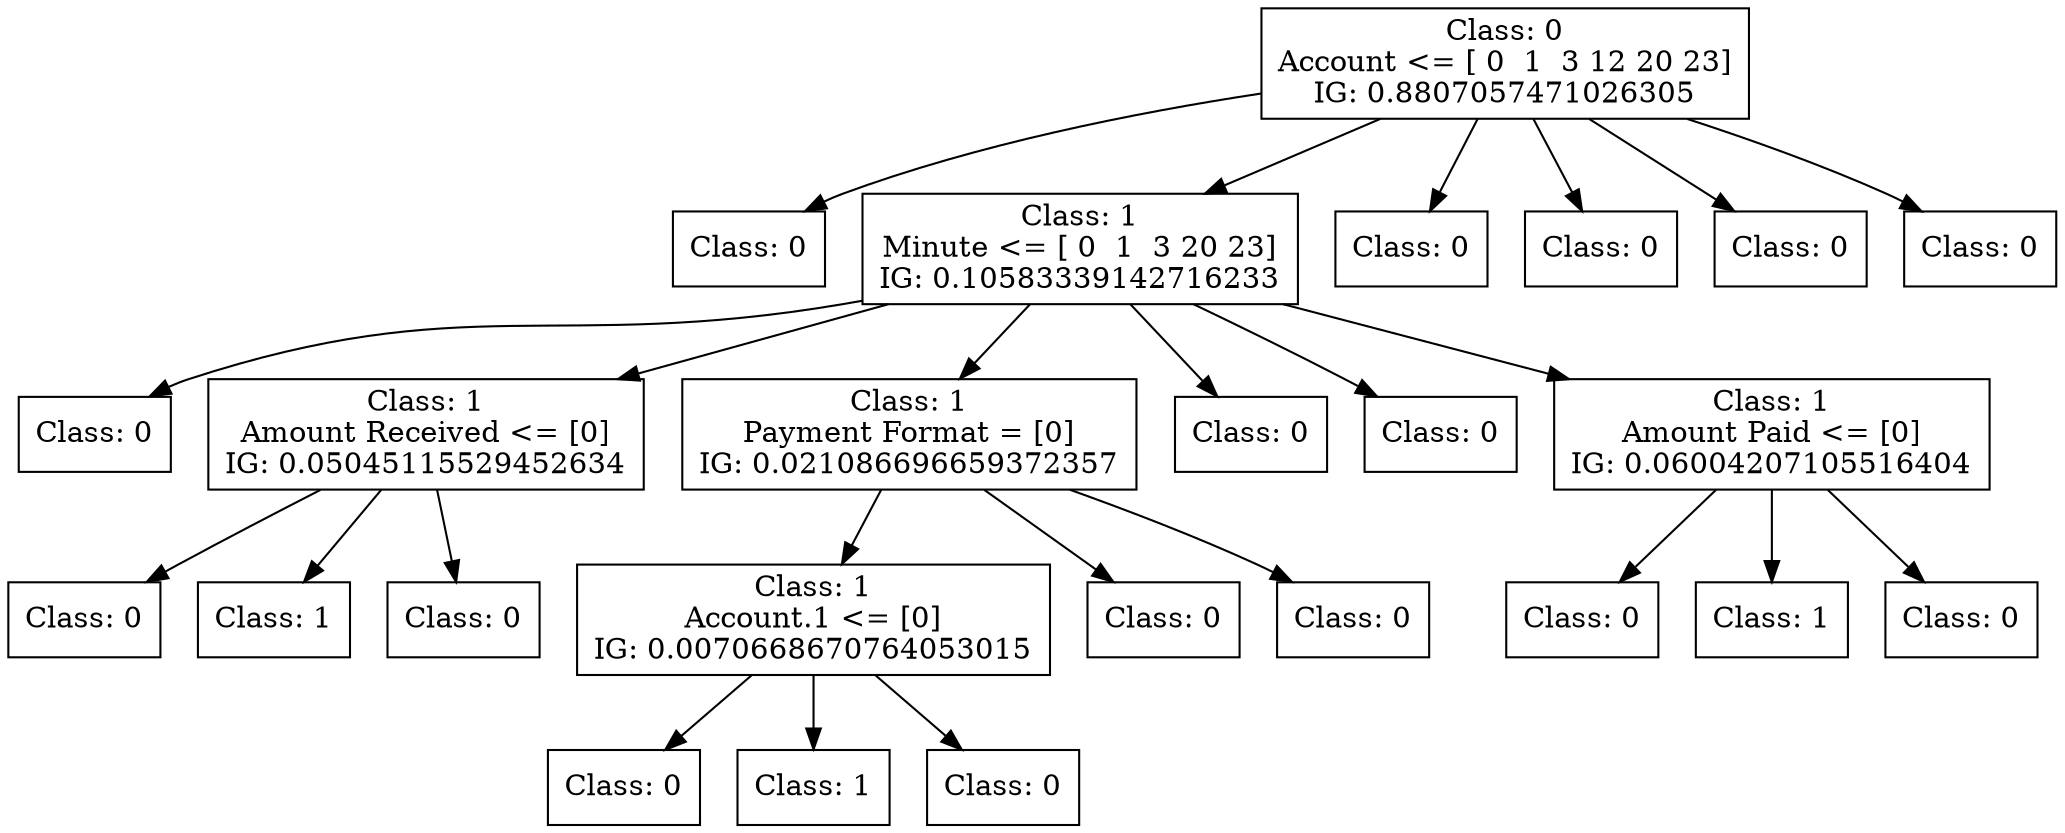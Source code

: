 digraph DecisionTree {
	rankdir=TD;
	node [shape=box];
	2150864728368 [label="Class: 0
Account <= [ 0  1  3 12 20 23]
IG: 0.8807057471026305"];
	2151012409088 [label="Class: 0
"];
	2150864728368 -> 2151012409088;
	2151012409520 [label="Class: 1
Minute <= [ 0  1  3 20 23]
IG: 0.10583339142716233"];
	2150864728368 -> 2151012409520;
	2151012407264 [label="Class: 0
"];
	2151012409520 -> 2151012407264;
	2151012412160 [label="Class: 1
Amount Received <= [0]
IG: 0.05045115529452634"];
	2151012409520 -> 2151012412160;
	2151012413120 [label="Class: 0
"];
	2151012412160 -> 2151012413120;
	2151012413312 [label="Class: 1
"];
	2151012412160 -> 2151012413312;
	2151012407504 [label="Class: 0
"];
	2151012412160 -> 2151012407504;
	2151012406496 [label="Class: 1
Payment Format = [0]
IG: 0.021086696659372357"];
	2151012409520 -> 2151012406496;
	2151012410288 [label="Class: 1
Account.1 <= [0]
IG: 0.0070668670764053015"];
	2151012406496 -> 2151012410288;
	2151012414128 [label="Class: 0
"];
	2151012410288 -> 2151012414128;
	2151012414320 [label="Class: 1
"];
	2151012410288 -> 2151012414320;
	2151012413840 [label="Class: 0
"];
	2151012410288 -> 2151012413840;
	2151012410384 [label="Class: 0
"];
	2151012406496 -> 2151012410384;
	2151012406832 [label="Class: 0
"];
	2151012406496 -> 2151012406832;
	2151012405152 [label="Class: 0
"];
	2151012409520 -> 2151012405152;
	2151012411920 [label="Class: 0
"];
	2151012409520 -> 2151012411920;
	2151012404576 [label="Class: 1
Amount Paid <= [0]
IG: 0.06004207105516404"];
	2151012409520 -> 2151012404576;
	2151012414896 [label="Class: 0
"];
	2151012404576 -> 2151012414896;
	2151012415088 [label="Class: 1
"];
	2151012404576 -> 2151012415088;
	2151012414608 [label="Class: 0
"];
	2151012404576 -> 2151012414608;
	2151012407024 [label="Class: 0
"];
	2150864728368 -> 2151012407024;
	2151012409280 [label="Class: 0
"];
	2150864728368 -> 2151012409280;
	2151012408944 [label="Class: 0
"];
	2150864728368 -> 2151012408944;
	2151012407696 [label="Class: 0
"];
	2150864728368 -> 2151012407696;
}
